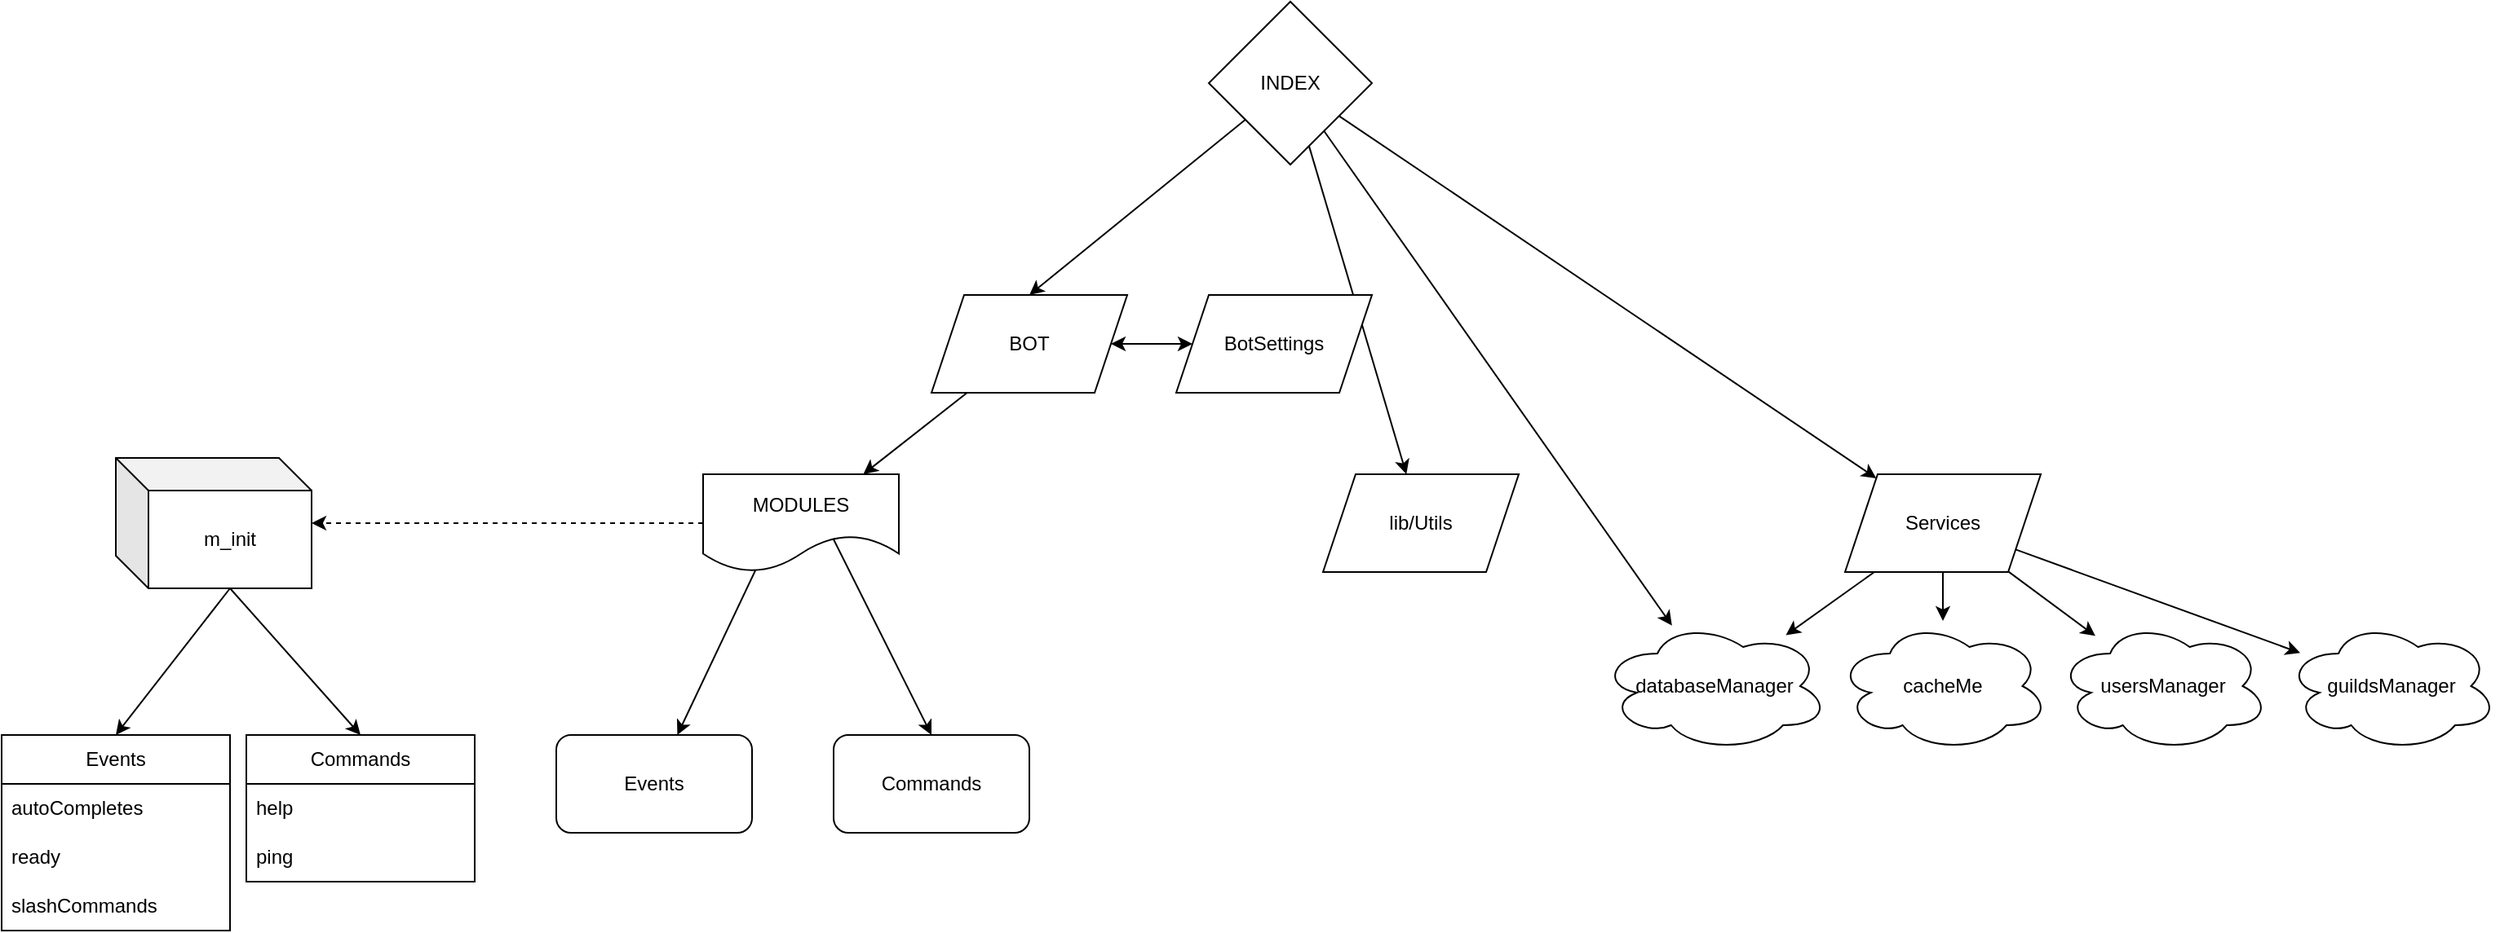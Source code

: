 <mxfile>
    <diagram id="Rmrkozs7AjXNJJUtmN8C" name="Página-1">
        <mxGraphModel dx="1813" dy="871" grid="1" gridSize="10" guides="1" tooltips="1" connect="1" arrows="1" fold="1" page="0" pageScale="1" pageWidth="827" pageHeight="1169" math="0" shadow="0">
            <root>
                <mxCell id="0"/>
                <mxCell id="1" parent="0"/>
                <mxCell id="91" value="" style="endArrow=classic;html=1;" edge="1" parent="1" source="3" target="92">
                    <mxGeometry width="50" height="50" relative="1" as="geometry">
                        <mxPoint x="460" y="190" as="sourcePoint"/>
                        <mxPoint x="583.672" y="365.808" as="targetPoint"/>
                    </mxGeometry>
                </mxCell>
                <mxCell id="6" style="edgeStyle=none;html=1;entryX=0.5;entryY=0;entryDx=0;entryDy=0;" parent="1" source="3" target="5" edge="1">
                    <mxGeometry relative="1" as="geometry"/>
                </mxCell>
                <mxCell id="9" value="" style="edgeStyle=none;html=1;" parent="1" source="3" target="7" edge="1">
                    <mxGeometry relative="1" as="geometry">
                        <mxPoint x="280" y="210" as="targetPoint"/>
                    </mxGeometry>
                </mxCell>
                <mxCell id="3" value="INDEX" style="rhombus;whiteSpace=wrap;html=1;" parent="1" vertex="1">
                    <mxGeometry x="230" y="30" width="100" height="100" as="geometry"/>
                </mxCell>
                <mxCell id="39" style="edgeStyle=none;html=1;exitX=0.5;exitY=0;exitDx=0;exitDy=0;" parent="1" source="78" target="37" edge="1">
                    <mxGeometry relative="1" as="geometry"/>
                </mxCell>
                <mxCell id="79" value="" style="edgeStyle=none;html=1;" edge="1" parent="1" source="5" target="78">
                    <mxGeometry relative="1" as="geometry"/>
                </mxCell>
                <mxCell id="5" value="BOT" style="shape=parallelogram;perimeter=parallelogramPerimeter;whiteSpace=wrap;html=1;fixedSize=1;size=20;" parent="1" vertex="1">
                    <mxGeometry x="60" y="210" width="120" height="60" as="geometry"/>
                </mxCell>
                <mxCell id="7" value="lib/Utils" style="shape=parallelogram;perimeter=parallelogramPerimeter;whiteSpace=wrap;html=1;fixedSize=1;" parent="1" vertex="1">
                    <mxGeometry x="300" y="320" width="120" height="60" as="geometry"/>
                </mxCell>
                <mxCell id="10" value="BotSettings" style="shape=parallelogram;perimeter=parallelogramPerimeter;whiteSpace=wrap;html=1;fixedSize=1;" parent="1" vertex="1">
                    <mxGeometry x="210" y="210" width="120" height="60" as="geometry"/>
                </mxCell>
                <mxCell id="37" value="Events" style="rounded=1;whiteSpace=wrap;html=1;" parent="1" vertex="1">
                    <mxGeometry x="-170" y="480" width="120" height="60" as="geometry"/>
                </mxCell>
                <mxCell id="40" value="Events" style="swimlane;fontStyle=0;childLayout=stackLayout;horizontal=1;startSize=30;horizontalStack=0;resizeParent=1;resizeParentMax=0;resizeLast=0;collapsible=1;marginBottom=0;whiteSpace=wrap;html=1;" parent="1" vertex="1">
                    <mxGeometry x="-510" y="480" width="140" height="120" as="geometry">
                        <mxRectangle x="-320" y="230" width="80" height="30" as="alternateBounds"/>
                    </mxGeometry>
                </mxCell>
                <mxCell id="43" value="autoCompletes" style="text;strokeColor=none;fillColor=none;align=left;verticalAlign=middle;spacingLeft=4;spacingRight=4;overflow=hidden;points=[[0,0.5],[1,0.5]];portConstraint=eastwest;rotatable=0;whiteSpace=wrap;html=1;" parent="40" vertex="1">
                    <mxGeometry y="30" width="140" height="30" as="geometry"/>
                </mxCell>
                <mxCell id="41" value="ready" style="text;strokeColor=none;fillColor=none;align=left;verticalAlign=middle;spacingLeft=4;spacingRight=4;overflow=hidden;points=[[0,0.5],[1,0.5]];portConstraint=eastwest;rotatable=0;whiteSpace=wrap;html=1;" parent="40" vertex="1">
                    <mxGeometry y="60" width="140" height="30" as="geometry"/>
                </mxCell>
                <mxCell id="42" value="slashCommands" style="text;strokeColor=none;fillColor=none;align=left;verticalAlign=middle;spacingLeft=4;spacingRight=4;overflow=hidden;points=[[0,0.5],[1,0.5]];portConstraint=eastwest;rotatable=0;whiteSpace=wrap;html=1;" parent="40" vertex="1">
                    <mxGeometry y="90" width="140" height="30" as="geometry"/>
                </mxCell>
                <mxCell id="61" value="Commands" style="swimlane;fontStyle=0;childLayout=stackLayout;horizontal=1;startSize=30;horizontalStack=0;resizeParent=1;resizeParentMax=0;resizeLast=0;collapsible=1;marginBottom=0;whiteSpace=wrap;html=1;" parent="1" vertex="1">
                    <mxGeometry x="-360" y="480" width="140" height="90" as="geometry"/>
                </mxCell>
                <mxCell id="64" value="help" style="text;strokeColor=none;fillColor=none;align=left;verticalAlign=middle;spacingLeft=4;spacingRight=4;overflow=hidden;points=[[0,0.5],[1,0.5]];portConstraint=eastwest;rotatable=0;whiteSpace=wrap;html=1;" parent="61" vertex="1">
                    <mxGeometry y="30" width="140" height="30" as="geometry"/>
                </mxCell>
                <mxCell id="66" value="ping" style="text;strokeColor=none;fillColor=none;align=left;verticalAlign=middle;spacingLeft=4;spacingRight=4;overflow=hidden;points=[[0,0.5],[1,0.5]];portConstraint=eastwest;rotatable=0;whiteSpace=wrap;html=1;" parent="61" vertex="1">
                    <mxGeometry y="60" width="140" height="30" as="geometry"/>
                </mxCell>
                <mxCell id="71" value="Commands" style="rounded=1;whiteSpace=wrap;html=1;" vertex="1" parent="1">
                    <mxGeometry y="480" width="120" height="60" as="geometry"/>
                </mxCell>
                <mxCell id="72" style="edgeStyle=none;html=1;entryX=0.5;entryY=0;entryDx=0;entryDy=0;exitX=0.5;exitY=0;exitDx=0;exitDy=0;" edge="1" parent="1" source="78" target="71">
                    <mxGeometry relative="1" as="geometry">
                        <mxPoint x="125" y="280" as="sourcePoint"/>
                        <mxPoint x="75" y="340" as="targetPoint"/>
                    </mxGeometry>
                </mxCell>
                <mxCell id="78" value="MODULES" style="shape=document;whiteSpace=wrap;html=1;boundedLbl=1;size=0.375;" vertex="1" parent="1">
                    <mxGeometry x="-80" y="320" width="120" height="60" as="geometry"/>
                </mxCell>
                <mxCell id="83" value="cacheMe" style="ellipse;shape=cloud;whiteSpace=wrap;html=1;" vertex="1" parent="1">
                    <mxGeometry x="615" y="410" width="130" height="80" as="geometry"/>
                </mxCell>
                <mxCell id="85" value="usersManager" style="ellipse;shape=cloud;whiteSpace=wrap;html=1;" vertex="1" parent="1">
                    <mxGeometry x="750" y="410" width="130" height="80" as="geometry"/>
                </mxCell>
                <mxCell id="87" value="" style="edgeStyle=none;html=1;" edge="1" parent="1" source="93" target="85">
                    <mxGeometry relative="1" as="geometry"/>
                </mxCell>
                <mxCell id="88" value="" style="endArrow=classic;html=1;" edge="1" parent="1" source="93" target="83">
                    <mxGeometry width="50" height="50" relative="1" as="geometry">
                        <mxPoint x="470" y="270" as="sourcePoint"/>
                        <mxPoint x="520" y="220" as="targetPoint"/>
                    </mxGeometry>
                </mxCell>
                <mxCell id="90" value="" style="endArrow=classic;html=1;" edge="1" parent="1" source="93" target="92">
                    <mxGeometry width="50" height="50" relative="1" as="geometry">
                        <mxPoint x="770" y="340" as="sourcePoint"/>
                        <mxPoint x="770" y="370" as="targetPoint"/>
                    </mxGeometry>
                </mxCell>
                <mxCell id="92" value="databaseManager" style="ellipse;shape=cloud;whiteSpace=wrap;html=1;" vertex="1" parent="1">
                    <mxGeometry x="470" y="410" width="140" height="80" as="geometry"/>
                </mxCell>
                <mxCell id="93" value="Services" style="shape=parallelogram;perimeter=parallelogramPerimeter;whiteSpace=wrap;html=1;fixedSize=1;" vertex="1" parent="1">
                    <mxGeometry x="620" y="320" width="120" height="60" as="geometry"/>
                </mxCell>
                <mxCell id="95" value="" style="endArrow=classic;html=1;" edge="1" parent="1" source="3" target="93">
                    <mxGeometry width="50" height="50" relative="1" as="geometry">
                        <mxPoint x="331.048" y="40.002" as="sourcePoint"/>
                        <mxPoint x="608.962" y="301.568" as="targetPoint"/>
                    </mxGeometry>
                </mxCell>
                <mxCell id="96" value="" style="endArrow=classic;startArrow=classic;html=1;" edge="1" parent="1" source="5" target="10">
                    <mxGeometry width="50" height="50" relative="1" as="geometry">
                        <mxPoint x="180" y="390" as="sourcePoint"/>
                        <mxPoint x="230" y="340" as="targetPoint"/>
                    </mxGeometry>
                </mxCell>
                <mxCell id="105" value="" style="endArrow=classic;html=1;exitX=0;exitY=0.5;exitDx=0;exitDy=0;dashed=1;" edge="1" parent="1" source="78" target="106">
                    <mxGeometry width="50" height="50" relative="1" as="geometry">
                        <mxPoint x="-240" y="590" as="sourcePoint"/>
                        <mxPoint x="-190" y="540" as="targetPoint"/>
                    </mxGeometry>
                </mxCell>
                <mxCell id="106" value="m_init" style="shape=cube;whiteSpace=wrap;html=1;boundedLbl=1;backgroundOutline=1;darkOpacity=0.05;darkOpacity2=0.1;" vertex="1" parent="1">
                    <mxGeometry x="-440" y="310" width="120" height="80" as="geometry"/>
                </mxCell>
                <mxCell id="108" value="" style="endArrow=classic;html=1;exitX=0;exitY=0;exitDx=70;exitDy=80;exitPerimeter=0;entryX=0.5;entryY=0;entryDx=0;entryDy=0;" edge="1" parent="1" source="106" target="61">
                    <mxGeometry width="50" height="50" relative="1" as="geometry">
                        <mxPoint x="-390" y="470" as="sourcePoint"/>
                        <mxPoint x="-340" y="420" as="targetPoint"/>
                    </mxGeometry>
                </mxCell>
                <mxCell id="109" value="" style="endArrow=classic;html=1;exitX=0;exitY=0;exitDx=70;exitDy=80;exitPerimeter=0;entryX=0.5;entryY=0;entryDx=0;entryDy=0;" edge="1" parent="1" source="106" target="40">
                    <mxGeometry width="50" height="50" relative="1" as="geometry">
                        <mxPoint x="-360" y="400" as="sourcePoint"/>
                        <mxPoint x="-300" y="500" as="targetPoint"/>
                    </mxGeometry>
                </mxCell>
                <mxCell id="113" value="guildsManager" style="ellipse;shape=cloud;whiteSpace=wrap;html=1;" vertex="1" parent="1">
                    <mxGeometry x="890" y="410" width="130" height="80" as="geometry"/>
                </mxCell>
                <mxCell id="114" value="" style="edgeStyle=none;html=1;" edge="1" parent="1" source="93" target="113">
                    <mxGeometry relative="1" as="geometry">
                        <mxPoint x="730.099" y="389.703" as="sourcePoint"/>
                        <mxPoint x="783.464" y="429.232" as="targetPoint"/>
                    </mxGeometry>
                </mxCell>
            </root>
        </mxGraphModel>
    </diagram>
</mxfile>